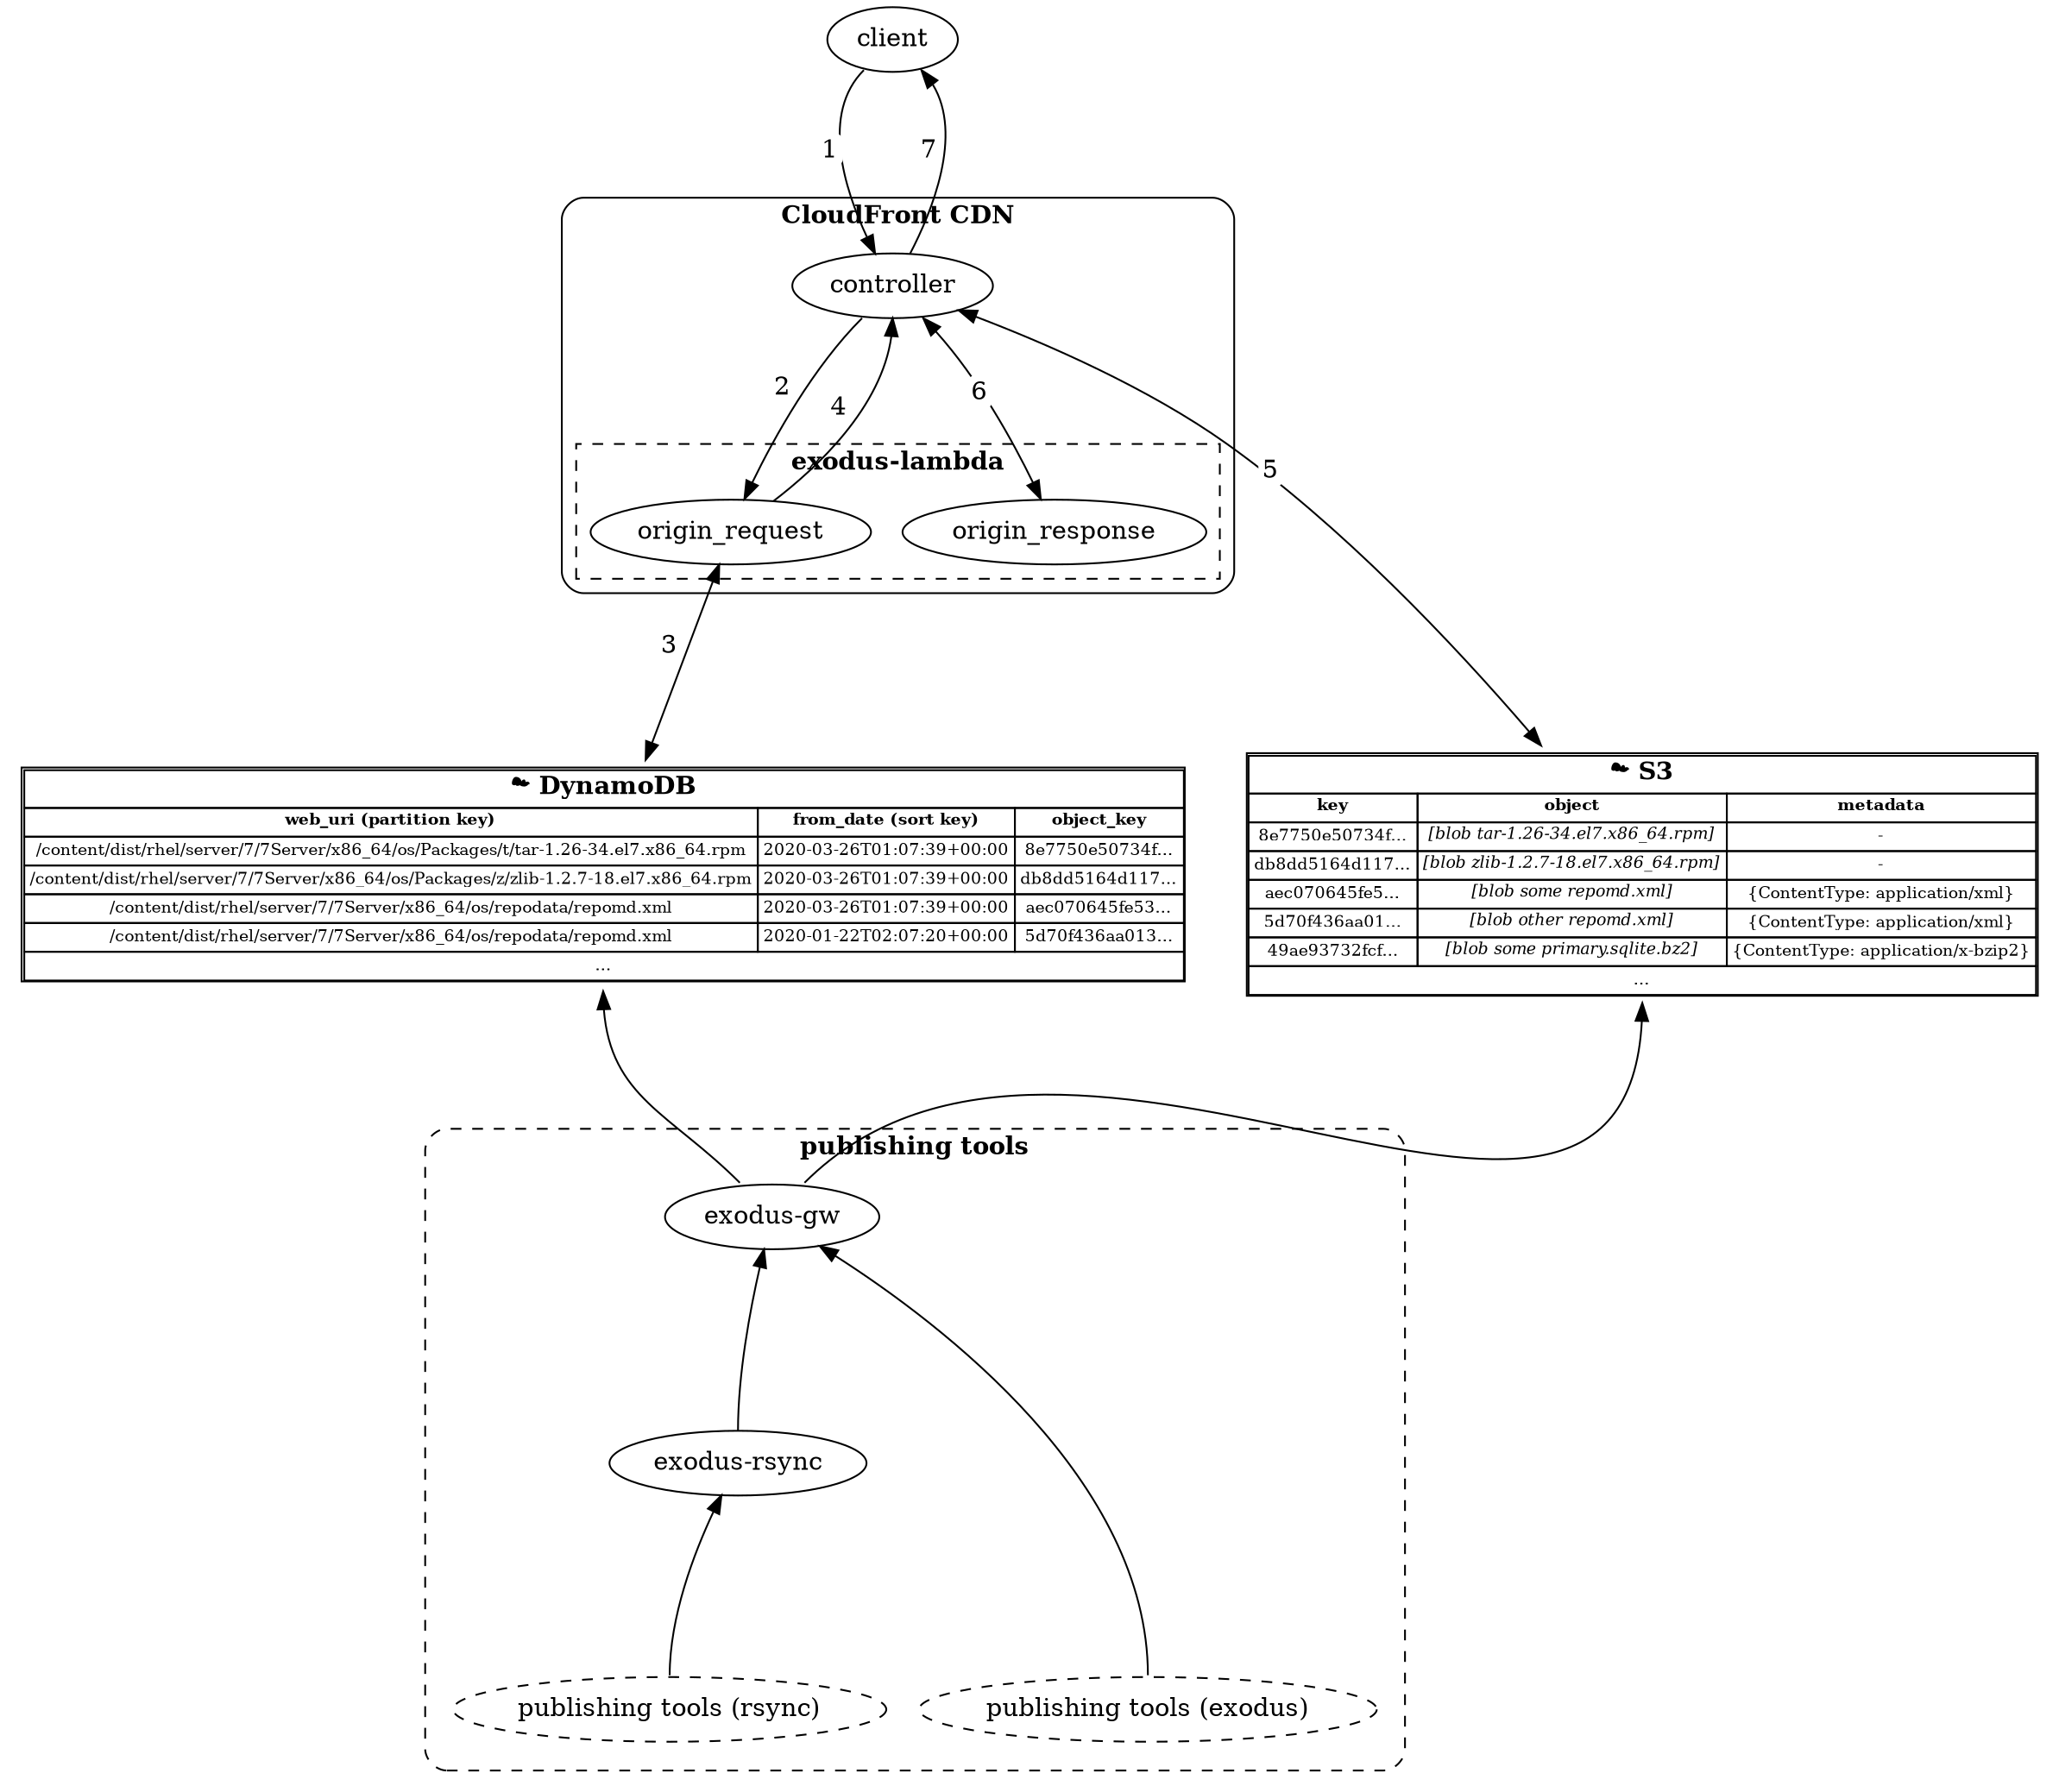 digraph {
    ranksep="1.4";

    # These are arranged and labelled to communicate the
    # sequence of events when a request is processed.
    # Try to keep them in this order.
    client:sw -> controller [
        xlabel=< <table bgcolor="white" border="0" cellborder="0" cellpadding="0" style="rounded"><tr><td>1</td></tr></table> >
    ]

    controller:sw -> origin_request [
        xlabel=< <table bgcolor="white" border="0" cellborder="0" cellpadding="0" style="rounded"><tr><td>2</td></tr></table> >
    ]

    origin_request -> db [
        xlabel=< <table bgcolor="white" border="0" cellborder="0" cellpadding="0" style="rounded"><tr><td>3</td></tr></table> >,
        dir=both
    ]

    origin_request -> controller:s [
        xlabel=< <table bgcolor="white" border="0" cellborder="0" cellpadding="0" style="rounded"><tr><td>4</td></tr></table> >
    ]

    controller -> S3 [
        xlabel=< <table bgcolor="white" border="0" cellborder="0" cellpadding="0" style="rounded"><tr><td>5</td></tr></table> >,
        dir=both
    ]

    controller:se -> origin_response [
        xlabel=< <table bgcolor="white" border="0" cellborder="0" cellpadding="0" style="rounded"><tr><td>6</td></tr></table> >,
        dir=both
    ]

    controller -> client:se [
        xlabel=< <table bgcolor="white" border="0" cellborder="0" cellpadding="0" style="rounded"><tr><td>7</td></tr></table> >
    ]

    # publishing tools are mentioned, but do not participate
    # in the request processing.
    # Connection order here is reversed to force the publishing tools to the bottom
    # of the graph, which makes them stand out a bit more.
    S3:s -> exodus_gw:ne [dir="back"]
    db:s -> exodus_gw:nw [dir="back"]

    exodus_gw -> exodus_rsync:n [dir="back"];
    exodus_gw -> native_tools:n [dir="back"];
    exodus_rsync -> legacy_tools:n [dir="back"];

    client [label="client"]
    exodus_gw [label="exodus-gw"];
    exodus_rsync [label="exodus-rsync"];
    legacy_tools [label="publishing tools (rsync)", style="dashed"];
    native_tools [label="publishing tools (exodus)", style="dashed"];

    db [
        shape=plaintext
        fontsize=9
        label=<

            <table border='1' cellborder='1' cellspacing='0'>
                <tr><td colspan='3'><font point-size="14"><b>☁ DynamoDB</b></font></td></tr>
                <tr>
                    <td><b>web_uri (partition key)</b></td>
                    <td><b>from_date (sort key)</b></td>
                    <td><b>object_key</b></td>
                </tr>
                <tr>
                    <td>/content/dist/rhel/server/7/7Server/x86_64/os/Packages/t/tar-1.26-34.el7.x86_64.rpm</td>
                    <td>2020-03-26T01:07:39+00:00</td>
                    <td>8e7750e50734f...</td>
                </tr>
                <tr>
                    <td>/content/dist/rhel/server/7/7Server/x86_64/os/Packages/z/zlib-1.2.7-18.el7.x86_64.rpm</td>
                    <td>2020-03-26T01:07:39+00:00</td>
                    <td>db8dd5164d117...</td>
                </tr>
                <tr>
                    <td>/content/dist/rhel/server/7/7Server/x86_64/os/repodata/repomd.xml</td>
                    <td>2020-03-26T01:07:39+00:00</td>
                    <td>aec070645fe53...</td>
                </tr>
                <tr>
                    <td>/content/dist/rhel/server/7/7Server/x86_64/os/repodata/repomd.xml</td>
                    <td>2020-01-22T02:07:20+00:00</td>
                    <td>5d70f436aa013...</td>
                </tr>
                <tr><td colspan='3'>...</td></tr>
            </table>
        >
    ];

    S3 [
        shape=plaintext
        fontsize=9
        label=<

                <table border='1' cellborder='1' cellspacing='0'>
                    <tr><td colspan='3'><font point-size="14"><b>☁ S3</b></font></td></tr>
                    <tr>
                        <td><b>key</b></td>
                        <td><b>object</b></td>
                        <td><b>metadata</b></td>
                    </tr>
                    <tr>
                        <td>8e7750e50734f...</td>
                        <td><i>[blob tar-1.26-34.el7.x86_64.rpm]</i></td>
                        <td>-</td>
                    </tr>
                    <tr>
                        <td>db8dd5164d117...</td>
                        <td><i>[blob zlib-1.2.7-18.el7.x86_64.rpm]</i></td>
                        <td>-</td>
                    </tr>
                    <tr>
                        <td>aec070645fe5...</td>
                        <td><i>[blob some repomd.xml]</i></td>
                        <td>{ContentType: application/xml}</td>
                    </tr>
                    <tr>
                        <td>5d70f436aa01...</td>
                        <td><i>[blob other repomd.xml]</i></td>
                        <td>{ContentType: application/xml}</td>
                    </tr>
                    <tr>
                        <td>49ae93732fcf...</td>
                        <td><i>[blob some primary.sqlite.bz2]</i></td>
                        <td>{ContentType: application/x-bzip2}</td>
                    </tr>
                    <tr><td colspan='3'>...</td></tr>
                </table>
        >
    ];

    subgraph cluster_0 {
        label=< <b>CloudFront CDN</b> >
        style="rounded";
        controller;
        subgraph cluster_1 {
            label=<<b>exodus-lambda</b>>;
            style="dashed";
            rank=same
            origin_request;
            origin_response;
        }
    }

    subgraph cluster_10 {
        label=< <b>publishing tools</b> >
        style="dashed,rounded";
        exodus_gw;
        exodus_rsync;
        subgraph cluster_11 {
            label="";
            style="invis";
            rank=same;
            legacy_tools;
            native_tools;
        }
    }
}
